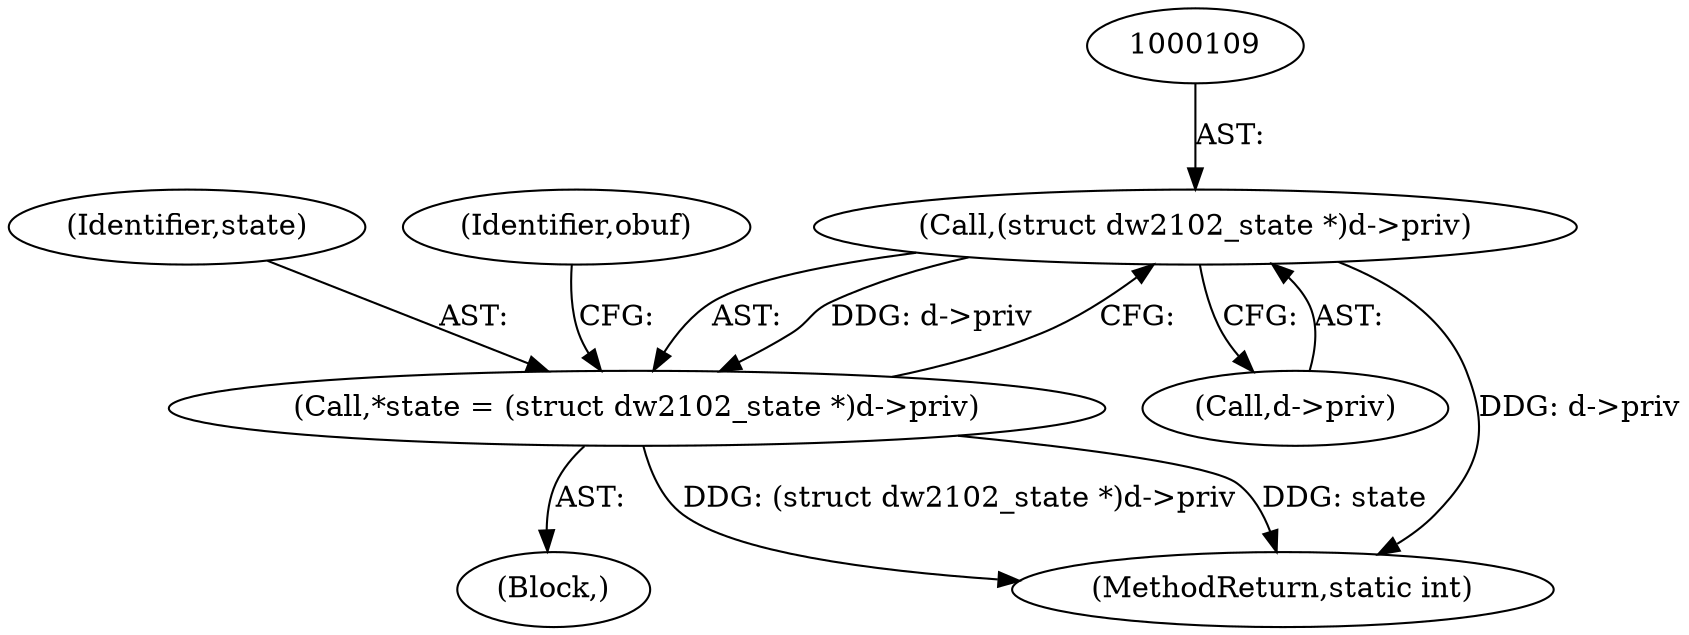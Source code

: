 digraph "0_linux_606142af57dad981b78707234cfbd15f9f7b7125_2@pointer" {
"1000108" [label="(Call,(struct dw2102_state *)d->priv)"];
"1000106" [label="(Call,*state = (struct dw2102_state *)d->priv)"];
"1000104" [label="(Block,)"];
"1000106" [label="(Call,*state = (struct dw2102_state *)d->priv)"];
"1000110" [label="(Call,d->priv)"];
"1000146" [label="(MethodReturn,static int)"];
"1000108" [label="(Call,(struct dw2102_state *)d->priv)"];
"1000107" [label="(Identifier,state)"];
"1000115" [label="(Identifier,obuf)"];
"1000108" -> "1000106"  [label="AST: "];
"1000108" -> "1000110"  [label="CFG: "];
"1000109" -> "1000108"  [label="AST: "];
"1000110" -> "1000108"  [label="AST: "];
"1000106" -> "1000108"  [label="CFG: "];
"1000108" -> "1000146"  [label="DDG: d->priv"];
"1000108" -> "1000106"  [label="DDG: d->priv"];
"1000106" -> "1000104"  [label="AST: "];
"1000107" -> "1000106"  [label="AST: "];
"1000115" -> "1000106"  [label="CFG: "];
"1000106" -> "1000146"  [label="DDG: (struct dw2102_state *)d->priv"];
"1000106" -> "1000146"  [label="DDG: state"];
}
